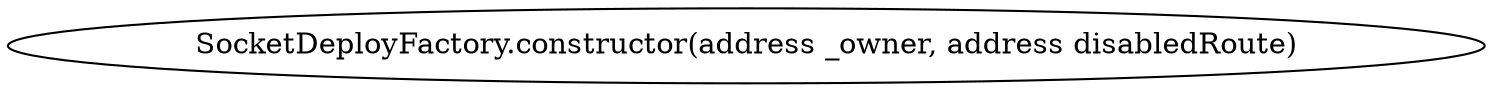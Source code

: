 digraph "" {
	graph [bb="0,0,598.61,36"];
	node [label="\N"];
	"SocketDeployFactory.constructor(address _owner, address disabledRoute)"	 [height=0.5,
		pos="299.3,18",
		width=8.314];
}
